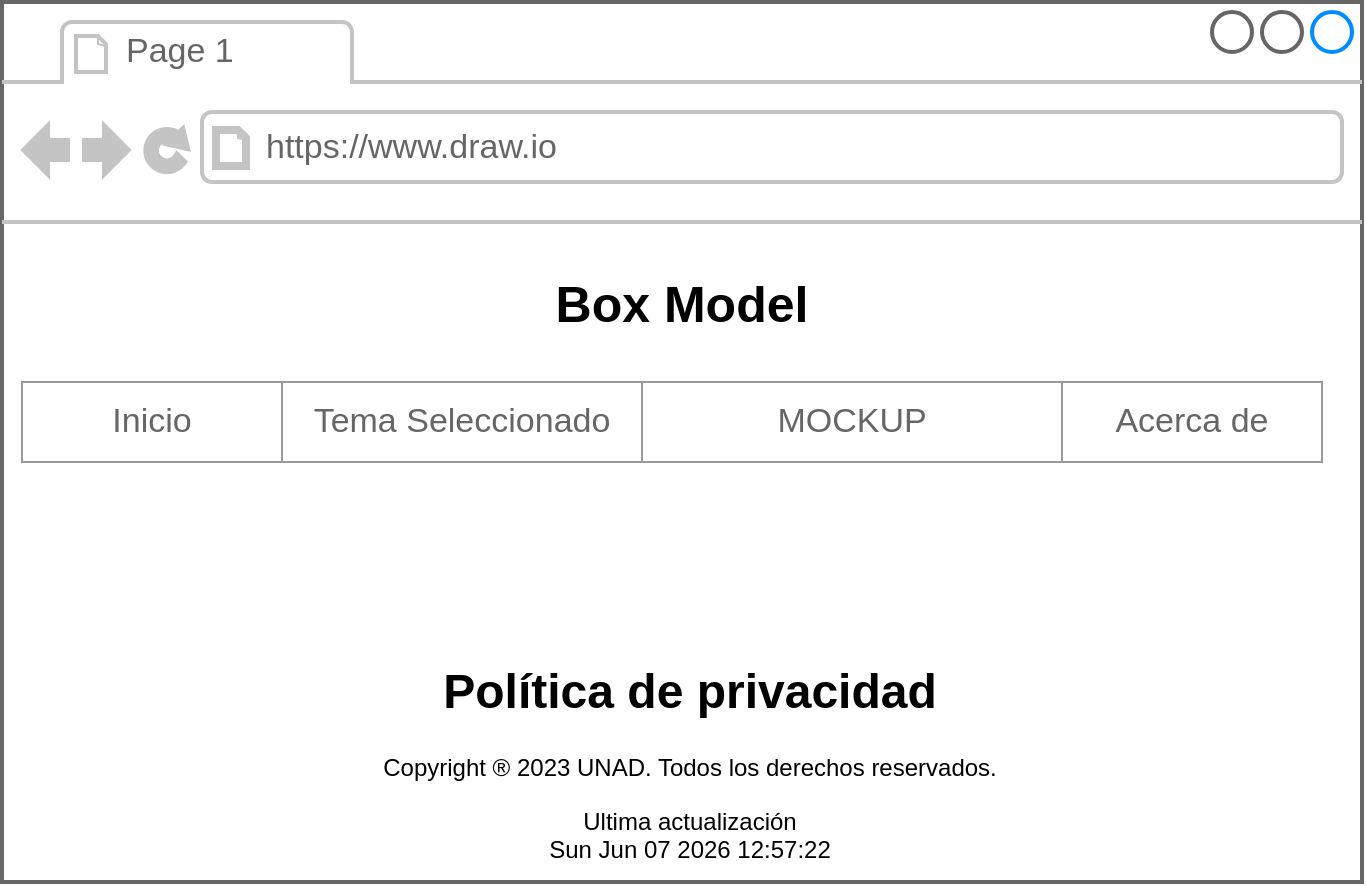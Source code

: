 <mxfile version="21.0.2" type="github">
  <diagram name="Página-1" id="umsXanYTFkSCcars_-Vj">
    <mxGraphModel dx="614" dy="697" grid="1" gridSize="10" guides="1" tooltips="1" connect="1" arrows="1" fold="1" page="1" pageScale="1" pageWidth="827" pageHeight="1169" math="0" shadow="0">
      <root>
        <mxCell id="0" />
        <mxCell id="1" parent="0" />
        <mxCell id="TVY8Nx6I0VkV87Rxp40z-1" value="" style="strokeWidth=2;shadow=0;dashed=0;align=center;html=1;shape=mxgraph.mockup.containers.browserWindow;rSize=0;strokeColor=#666666;strokeColor2=#008cff;strokeColor3=#c4c4c4;mainText=,;recursiveResize=0;" parent="1" vertex="1">
          <mxGeometry x="70" y="145" width="680" height="440" as="geometry" />
        </mxCell>
        <mxCell id="TVY8Nx6I0VkV87Rxp40z-2" value="Page 1" style="strokeWidth=1;shadow=0;dashed=0;align=center;html=1;shape=mxgraph.mockup.containers.anchor;fontSize=17;fontColor=#666666;align=left;" parent="TVY8Nx6I0VkV87Rxp40z-1" vertex="1">
          <mxGeometry x="60" y="12" width="110" height="26" as="geometry" />
        </mxCell>
        <mxCell id="TVY8Nx6I0VkV87Rxp40z-3" value="https://www.draw.io" style="strokeWidth=1;shadow=0;dashed=0;align=center;html=1;shape=mxgraph.mockup.containers.anchor;rSize=0;fontSize=17;fontColor=#666666;align=left;" parent="TVY8Nx6I0VkV87Rxp40z-1" vertex="1">
          <mxGeometry x="130" y="60" width="250" height="26" as="geometry" />
        </mxCell>
        <mxCell id="TVY8Nx6I0VkV87Rxp40z-4" value="&lt;font style=&quot;font-size: 25px;&quot;&gt;Box Model&lt;/font&gt;" style="text;html=1;strokeColor=none;fillColor=none;align=center;verticalAlign=middle;whiteSpace=wrap;rounded=0;strokeWidth=7;perimeterSpacing=6;fontStyle=1;fontSize=25;" parent="TVY8Nx6I0VkV87Rxp40z-1" vertex="1">
          <mxGeometry x="270" y="120" width="140" height="60" as="geometry" />
        </mxCell>
        <mxCell id="AhncK0DwaHB6xmEj2pgm-1" value="" style="strokeWidth=1;shadow=0;dashed=0;align=center;html=1;shape=mxgraph.mockup.forms.rrect;rSize=0;strokeColor=#999999;" vertex="1" parent="TVY8Nx6I0VkV87Rxp40z-1">
          <mxGeometry x="10" y="190" width="650" height="40" as="geometry" />
        </mxCell>
        <mxCell id="AhncK0DwaHB6xmEj2pgm-2" value="Inicio" style="strokeColor=inherit;fillColor=inherit;gradientColor=inherit;strokeWidth=1;shadow=0;dashed=0;align=center;html=1;shape=mxgraph.mockup.forms.rrect;rSize=0;fontSize=17;fontColor=#666666;whiteSpace=wrap;" vertex="1" parent="AhncK0DwaHB6xmEj2pgm-1">
          <mxGeometry width="130" height="40" as="geometry" />
        </mxCell>
        <mxCell id="AhncK0DwaHB6xmEj2pgm-3" value="Tema Seleccionado" style="strokeColor=inherit;fillColor=inherit;gradientColor=inherit;strokeWidth=1;shadow=0;dashed=0;align=center;html=1;shape=mxgraph.mockup.forms.rrect;rSize=0;fontSize=17;fontColor=#666666;whiteSpace=wrap;" vertex="1" parent="AhncK0DwaHB6xmEj2pgm-1">
          <mxGeometry x="130" width="180" height="40" as="geometry" />
        </mxCell>
        <mxCell id="AhncK0DwaHB6xmEj2pgm-4" value="MOCKUP" style="strokeColor=inherit;fillColor=inherit;gradientColor=inherit;strokeWidth=1;shadow=0;dashed=0;align=center;html=1;shape=mxgraph.mockup.forms.rrect;rSize=0;fontSize=17;fontColor=#666666;whiteSpace=wrap;" vertex="1" parent="AhncK0DwaHB6xmEj2pgm-1">
          <mxGeometry x="310" width="210" height="40" as="geometry" />
        </mxCell>
        <mxCell id="AhncK0DwaHB6xmEj2pgm-5" value="Acerca de" style="strokeColor=inherit;fillColor=inherit;gradientColor=inherit;strokeWidth=1;shadow=0;dashed=0;align=center;html=1;shape=mxgraph.mockup.forms.rrect;rSize=0;fontSize=17;fontColor=#666666;whiteSpace=wrap;" vertex="1" parent="AhncK0DwaHB6xmEj2pgm-1">
          <mxGeometry x="520" width="130" height="40" as="geometry" />
        </mxCell>
        <mxCell id="AhncK0DwaHB6xmEj2pgm-8" value="&lt;h1&gt;Política de privacidad&lt;/h1&gt;&lt;p&gt;Copyright&amp;nbsp;® 2023 UNAD. Todos los derechos reservados.&lt;/p&gt;" style="text;html=1;strokeColor=none;fillColor=none;spacing=5;spacingTop=-20;whiteSpace=wrap;overflow=hidden;rounded=0;align=center;" vertex="1" parent="TVY8Nx6I0VkV87Rxp40z-1">
          <mxGeometry x="144" y="325" width="400" height="75" as="geometry" />
        </mxCell>
        <UserObject label="Ultima actualización &lt;br&gt;%date{ddd mmm dd yyyy HH:MM:ss}%" placeholders="1" id="AhncK0DwaHB6xmEj2pgm-11">
          <mxCell style="text;html=1;strokeColor=none;fillColor=none;align=center;verticalAlign=middle;whiteSpace=wrap;overflow=hidden;" vertex="1" parent="TVY8Nx6I0VkV87Rxp40z-1">
            <mxGeometry x="154" y="400" width="380" height="30" as="geometry" />
          </mxCell>
        </UserObject>
      </root>
    </mxGraphModel>
  </diagram>
</mxfile>
